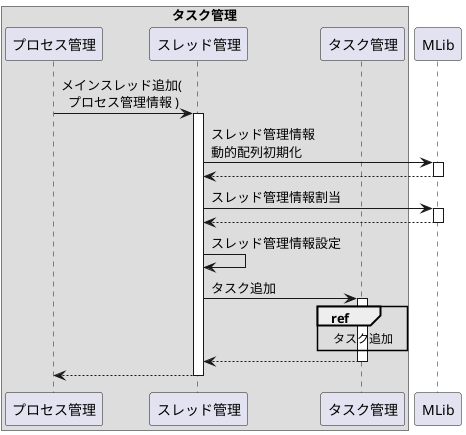 @startuml

box "タスク管理"
    participant "プロセス管理" as proc
    participant "スレッド管理" as thread
    participant "タスク管理"   as task
end box
participant "MLib" as mlib

proc -> thread: メインスレッド追加(\n  プロセス管理情報 )
activate thread

thread -> mlib: スレッド管理情報\n動的配列初期化
activate mlib
thread <-- mlib:
deactivate mlib

thread -> mlib: スレッド管理情報割当
activate mlib
thread <-- mlib:
deactivate mlib

thread -> thread: スレッド管理情報設定

thread -> task: タスク追加
activate task
ref over task: タスク追加
thread <-- task:
deactivate task

proc <-- thread:
deactivate thread


@enduml
